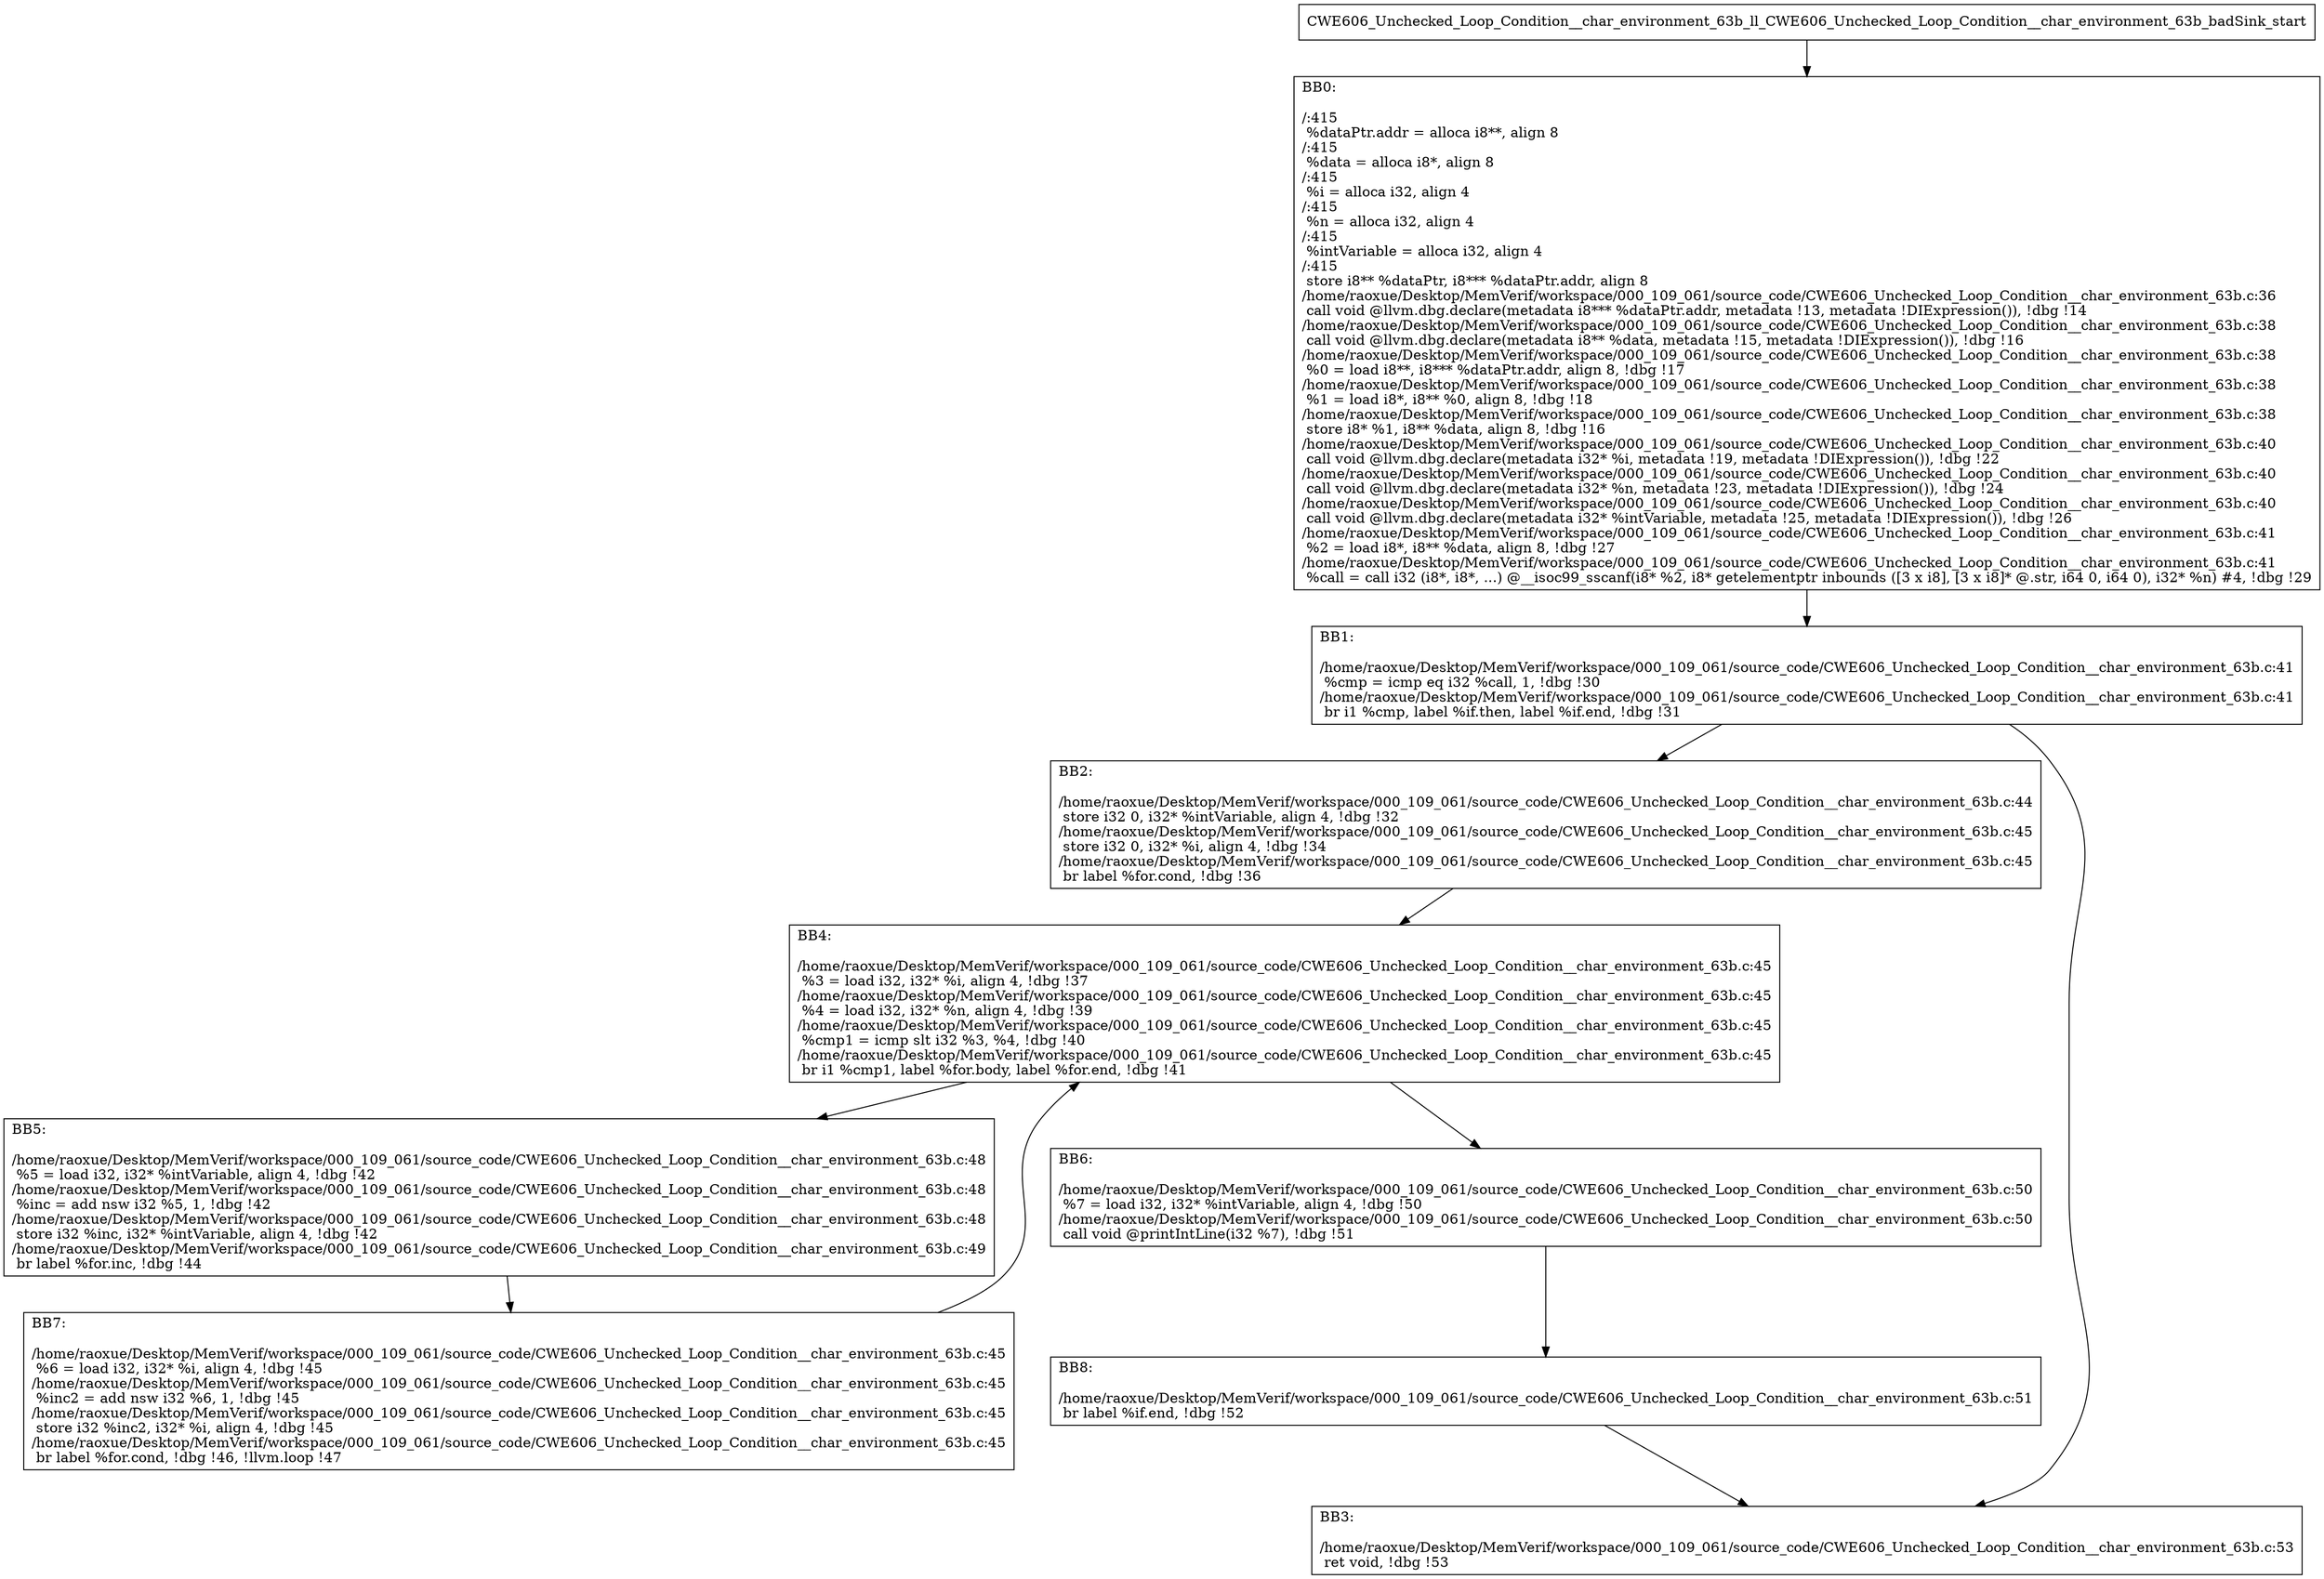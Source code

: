 digraph "CFG for'CWE606_Unchecked_Loop_Condition__char_environment_63b_ll_CWE606_Unchecked_Loop_Condition__char_environment_63b_badSink' function" {
	BBCWE606_Unchecked_Loop_Condition__char_environment_63b_ll_CWE606_Unchecked_Loop_Condition__char_environment_63b_badSink_start[shape=record,label="{CWE606_Unchecked_Loop_Condition__char_environment_63b_ll_CWE606_Unchecked_Loop_Condition__char_environment_63b_badSink_start}"];
	BBCWE606_Unchecked_Loop_Condition__char_environment_63b_ll_CWE606_Unchecked_Loop_Condition__char_environment_63b_badSink_start-> CWE606_Unchecked_Loop_Condition__char_environment_63b_ll_CWE606_Unchecked_Loop_Condition__char_environment_63b_badSinkBB0;
	CWE606_Unchecked_Loop_Condition__char_environment_63b_ll_CWE606_Unchecked_Loop_Condition__char_environment_63b_badSinkBB0 [shape=record, label="{BB0:\l\l/:415\l
  %dataPtr.addr = alloca i8**, align 8\l
/:415\l
  %data = alloca i8*, align 8\l
/:415\l
  %i = alloca i32, align 4\l
/:415\l
  %n = alloca i32, align 4\l
/:415\l
  %intVariable = alloca i32, align 4\l
/:415\l
  store i8** %dataPtr, i8*** %dataPtr.addr, align 8\l
/home/raoxue/Desktop/MemVerif/workspace/000_109_061/source_code/CWE606_Unchecked_Loop_Condition__char_environment_63b.c:36\l
  call void @llvm.dbg.declare(metadata i8*** %dataPtr.addr, metadata !13, metadata !DIExpression()), !dbg !14\l
/home/raoxue/Desktop/MemVerif/workspace/000_109_061/source_code/CWE606_Unchecked_Loop_Condition__char_environment_63b.c:38\l
  call void @llvm.dbg.declare(metadata i8** %data, metadata !15, metadata !DIExpression()), !dbg !16\l
/home/raoxue/Desktop/MemVerif/workspace/000_109_061/source_code/CWE606_Unchecked_Loop_Condition__char_environment_63b.c:38\l
  %0 = load i8**, i8*** %dataPtr.addr, align 8, !dbg !17\l
/home/raoxue/Desktop/MemVerif/workspace/000_109_061/source_code/CWE606_Unchecked_Loop_Condition__char_environment_63b.c:38\l
  %1 = load i8*, i8** %0, align 8, !dbg !18\l
/home/raoxue/Desktop/MemVerif/workspace/000_109_061/source_code/CWE606_Unchecked_Loop_Condition__char_environment_63b.c:38\l
  store i8* %1, i8** %data, align 8, !dbg !16\l
/home/raoxue/Desktop/MemVerif/workspace/000_109_061/source_code/CWE606_Unchecked_Loop_Condition__char_environment_63b.c:40\l
  call void @llvm.dbg.declare(metadata i32* %i, metadata !19, metadata !DIExpression()), !dbg !22\l
/home/raoxue/Desktop/MemVerif/workspace/000_109_061/source_code/CWE606_Unchecked_Loop_Condition__char_environment_63b.c:40\l
  call void @llvm.dbg.declare(metadata i32* %n, metadata !23, metadata !DIExpression()), !dbg !24\l
/home/raoxue/Desktop/MemVerif/workspace/000_109_061/source_code/CWE606_Unchecked_Loop_Condition__char_environment_63b.c:40\l
  call void @llvm.dbg.declare(metadata i32* %intVariable, metadata !25, metadata !DIExpression()), !dbg !26\l
/home/raoxue/Desktop/MemVerif/workspace/000_109_061/source_code/CWE606_Unchecked_Loop_Condition__char_environment_63b.c:41\l
  %2 = load i8*, i8** %data, align 8, !dbg !27\l
/home/raoxue/Desktop/MemVerif/workspace/000_109_061/source_code/CWE606_Unchecked_Loop_Condition__char_environment_63b.c:41\l
  %call = call i32 (i8*, i8*, ...) @__isoc99_sscanf(i8* %2, i8* getelementptr inbounds ([3 x i8], [3 x i8]* @.str, i64 0, i64 0), i32* %n) #4, !dbg !29\l
}"];
	CWE606_Unchecked_Loop_Condition__char_environment_63b_ll_CWE606_Unchecked_Loop_Condition__char_environment_63b_badSinkBB0-> CWE606_Unchecked_Loop_Condition__char_environment_63b_ll_CWE606_Unchecked_Loop_Condition__char_environment_63b_badSinkBB1;
	CWE606_Unchecked_Loop_Condition__char_environment_63b_ll_CWE606_Unchecked_Loop_Condition__char_environment_63b_badSinkBB1 [shape=record, label="{BB1:\l\l/home/raoxue/Desktop/MemVerif/workspace/000_109_061/source_code/CWE606_Unchecked_Loop_Condition__char_environment_63b.c:41\l
  %cmp = icmp eq i32 %call, 1, !dbg !30\l
/home/raoxue/Desktop/MemVerif/workspace/000_109_061/source_code/CWE606_Unchecked_Loop_Condition__char_environment_63b.c:41\l
  br i1 %cmp, label %if.then, label %if.end, !dbg !31\l
}"];
	CWE606_Unchecked_Loop_Condition__char_environment_63b_ll_CWE606_Unchecked_Loop_Condition__char_environment_63b_badSinkBB1-> CWE606_Unchecked_Loop_Condition__char_environment_63b_ll_CWE606_Unchecked_Loop_Condition__char_environment_63b_badSinkBB2;
	CWE606_Unchecked_Loop_Condition__char_environment_63b_ll_CWE606_Unchecked_Loop_Condition__char_environment_63b_badSinkBB1-> CWE606_Unchecked_Loop_Condition__char_environment_63b_ll_CWE606_Unchecked_Loop_Condition__char_environment_63b_badSinkBB3;
	CWE606_Unchecked_Loop_Condition__char_environment_63b_ll_CWE606_Unchecked_Loop_Condition__char_environment_63b_badSinkBB2 [shape=record, label="{BB2:\l\l/home/raoxue/Desktop/MemVerif/workspace/000_109_061/source_code/CWE606_Unchecked_Loop_Condition__char_environment_63b.c:44\l
  store i32 0, i32* %intVariable, align 4, !dbg !32\l
/home/raoxue/Desktop/MemVerif/workspace/000_109_061/source_code/CWE606_Unchecked_Loop_Condition__char_environment_63b.c:45\l
  store i32 0, i32* %i, align 4, !dbg !34\l
/home/raoxue/Desktop/MemVerif/workspace/000_109_061/source_code/CWE606_Unchecked_Loop_Condition__char_environment_63b.c:45\l
  br label %for.cond, !dbg !36\l
}"];
	CWE606_Unchecked_Loop_Condition__char_environment_63b_ll_CWE606_Unchecked_Loop_Condition__char_environment_63b_badSinkBB2-> CWE606_Unchecked_Loop_Condition__char_environment_63b_ll_CWE606_Unchecked_Loop_Condition__char_environment_63b_badSinkBB4;
	CWE606_Unchecked_Loop_Condition__char_environment_63b_ll_CWE606_Unchecked_Loop_Condition__char_environment_63b_badSinkBB4 [shape=record, label="{BB4:\l\l/home/raoxue/Desktop/MemVerif/workspace/000_109_061/source_code/CWE606_Unchecked_Loop_Condition__char_environment_63b.c:45\l
  %3 = load i32, i32* %i, align 4, !dbg !37\l
/home/raoxue/Desktop/MemVerif/workspace/000_109_061/source_code/CWE606_Unchecked_Loop_Condition__char_environment_63b.c:45\l
  %4 = load i32, i32* %n, align 4, !dbg !39\l
/home/raoxue/Desktop/MemVerif/workspace/000_109_061/source_code/CWE606_Unchecked_Loop_Condition__char_environment_63b.c:45\l
  %cmp1 = icmp slt i32 %3, %4, !dbg !40\l
/home/raoxue/Desktop/MemVerif/workspace/000_109_061/source_code/CWE606_Unchecked_Loop_Condition__char_environment_63b.c:45\l
  br i1 %cmp1, label %for.body, label %for.end, !dbg !41\l
}"];
	CWE606_Unchecked_Loop_Condition__char_environment_63b_ll_CWE606_Unchecked_Loop_Condition__char_environment_63b_badSinkBB4-> CWE606_Unchecked_Loop_Condition__char_environment_63b_ll_CWE606_Unchecked_Loop_Condition__char_environment_63b_badSinkBB5;
	CWE606_Unchecked_Loop_Condition__char_environment_63b_ll_CWE606_Unchecked_Loop_Condition__char_environment_63b_badSinkBB4-> CWE606_Unchecked_Loop_Condition__char_environment_63b_ll_CWE606_Unchecked_Loop_Condition__char_environment_63b_badSinkBB6;
	CWE606_Unchecked_Loop_Condition__char_environment_63b_ll_CWE606_Unchecked_Loop_Condition__char_environment_63b_badSinkBB5 [shape=record, label="{BB5:\l\l/home/raoxue/Desktop/MemVerif/workspace/000_109_061/source_code/CWE606_Unchecked_Loop_Condition__char_environment_63b.c:48\l
  %5 = load i32, i32* %intVariable, align 4, !dbg !42\l
/home/raoxue/Desktop/MemVerif/workspace/000_109_061/source_code/CWE606_Unchecked_Loop_Condition__char_environment_63b.c:48\l
  %inc = add nsw i32 %5, 1, !dbg !42\l
/home/raoxue/Desktop/MemVerif/workspace/000_109_061/source_code/CWE606_Unchecked_Loop_Condition__char_environment_63b.c:48\l
  store i32 %inc, i32* %intVariable, align 4, !dbg !42\l
/home/raoxue/Desktop/MemVerif/workspace/000_109_061/source_code/CWE606_Unchecked_Loop_Condition__char_environment_63b.c:49\l
  br label %for.inc, !dbg !44\l
}"];
	CWE606_Unchecked_Loop_Condition__char_environment_63b_ll_CWE606_Unchecked_Loop_Condition__char_environment_63b_badSinkBB5-> CWE606_Unchecked_Loop_Condition__char_environment_63b_ll_CWE606_Unchecked_Loop_Condition__char_environment_63b_badSinkBB7;
	CWE606_Unchecked_Loop_Condition__char_environment_63b_ll_CWE606_Unchecked_Loop_Condition__char_environment_63b_badSinkBB7 [shape=record, label="{BB7:\l\l/home/raoxue/Desktop/MemVerif/workspace/000_109_061/source_code/CWE606_Unchecked_Loop_Condition__char_environment_63b.c:45\l
  %6 = load i32, i32* %i, align 4, !dbg !45\l
/home/raoxue/Desktop/MemVerif/workspace/000_109_061/source_code/CWE606_Unchecked_Loop_Condition__char_environment_63b.c:45\l
  %inc2 = add nsw i32 %6, 1, !dbg !45\l
/home/raoxue/Desktop/MemVerif/workspace/000_109_061/source_code/CWE606_Unchecked_Loop_Condition__char_environment_63b.c:45\l
  store i32 %inc2, i32* %i, align 4, !dbg !45\l
/home/raoxue/Desktop/MemVerif/workspace/000_109_061/source_code/CWE606_Unchecked_Loop_Condition__char_environment_63b.c:45\l
  br label %for.cond, !dbg !46, !llvm.loop !47\l
}"];
	CWE606_Unchecked_Loop_Condition__char_environment_63b_ll_CWE606_Unchecked_Loop_Condition__char_environment_63b_badSinkBB7-> CWE606_Unchecked_Loop_Condition__char_environment_63b_ll_CWE606_Unchecked_Loop_Condition__char_environment_63b_badSinkBB4;
	CWE606_Unchecked_Loop_Condition__char_environment_63b_ll_CWE606_Unchecked_Loop_Condition__char_environment_63b_badSinkBB6 [shape=record, label="{BB6:\l\l/home/raoxue/Desktop/MemVerif/workspace/000_109_061/source_code/CWE606_Unchecked_Loop_Condition__char_environment_63b.c:50\l
  %7 = load i32, i32* %intVariable, align 4, !dbg !50\l
/home/raoxue/Desktop/MemVerif/workspace/000_109_061/source_code/CWE606_Unchecked_Loop_Condition__char_environment_63b.c:50\l
  call void @printIntLine(i32 %7), !dbg !51\l
}"];
	CWE606_Unchecked_Loop_Condition__char_environment_63b_ll_CWE606_Unchecked_Loop_Condition__char_environment_63b_badSinkBB6-> CWE606_Unchecked_Loop_Condition__char_environment_63b_ll_CWE606_Unchecked_Loop_Condition__char_environment_63b_badSinkBB8;
	CWE606_Unchecked_Loop_Condition__char_environment_63b_ll_CWE606_Unchecked_Loop_Condition__char_environment_63b_badSinkBB8 [shape=record, label="{BB8:\l\l/home/raoxue/Desktop/MemVerif/workspace/000_109_061/source_code/CWE606_Unchecked_Loop_Condition__char_environment_63b.c:51\l
  br label %if.end, !dbg !52\l
}"];
	CWE606_Unchecked_Loop_Condition__char_environment_63b_ll_CWE606_Unchecked_Loop_Condition__char_environment_63b_badSinkBB8-> CWE606_Unchecked_Loop_Condition__char_environment_63b_ll_CWE606_Unchecked_Loop_Condition__char_environment_63b_badSinkBB3;
	CWE606_Unchecked_Loop_Condition__char_environment_63b_ll_CWE606_Unchecked_Loop_Condition__char_environment_63b_badSinkBB3 [shape=record, label="{BB3:\l\l/home/raoxue/Desktop/MemVerif/workspace/000_109_061/source_code/CWE606_Unchecked_Loop_Condition__char_environment_63b.c:53\l
  ret void, !dbg !53\l
}"];
}
